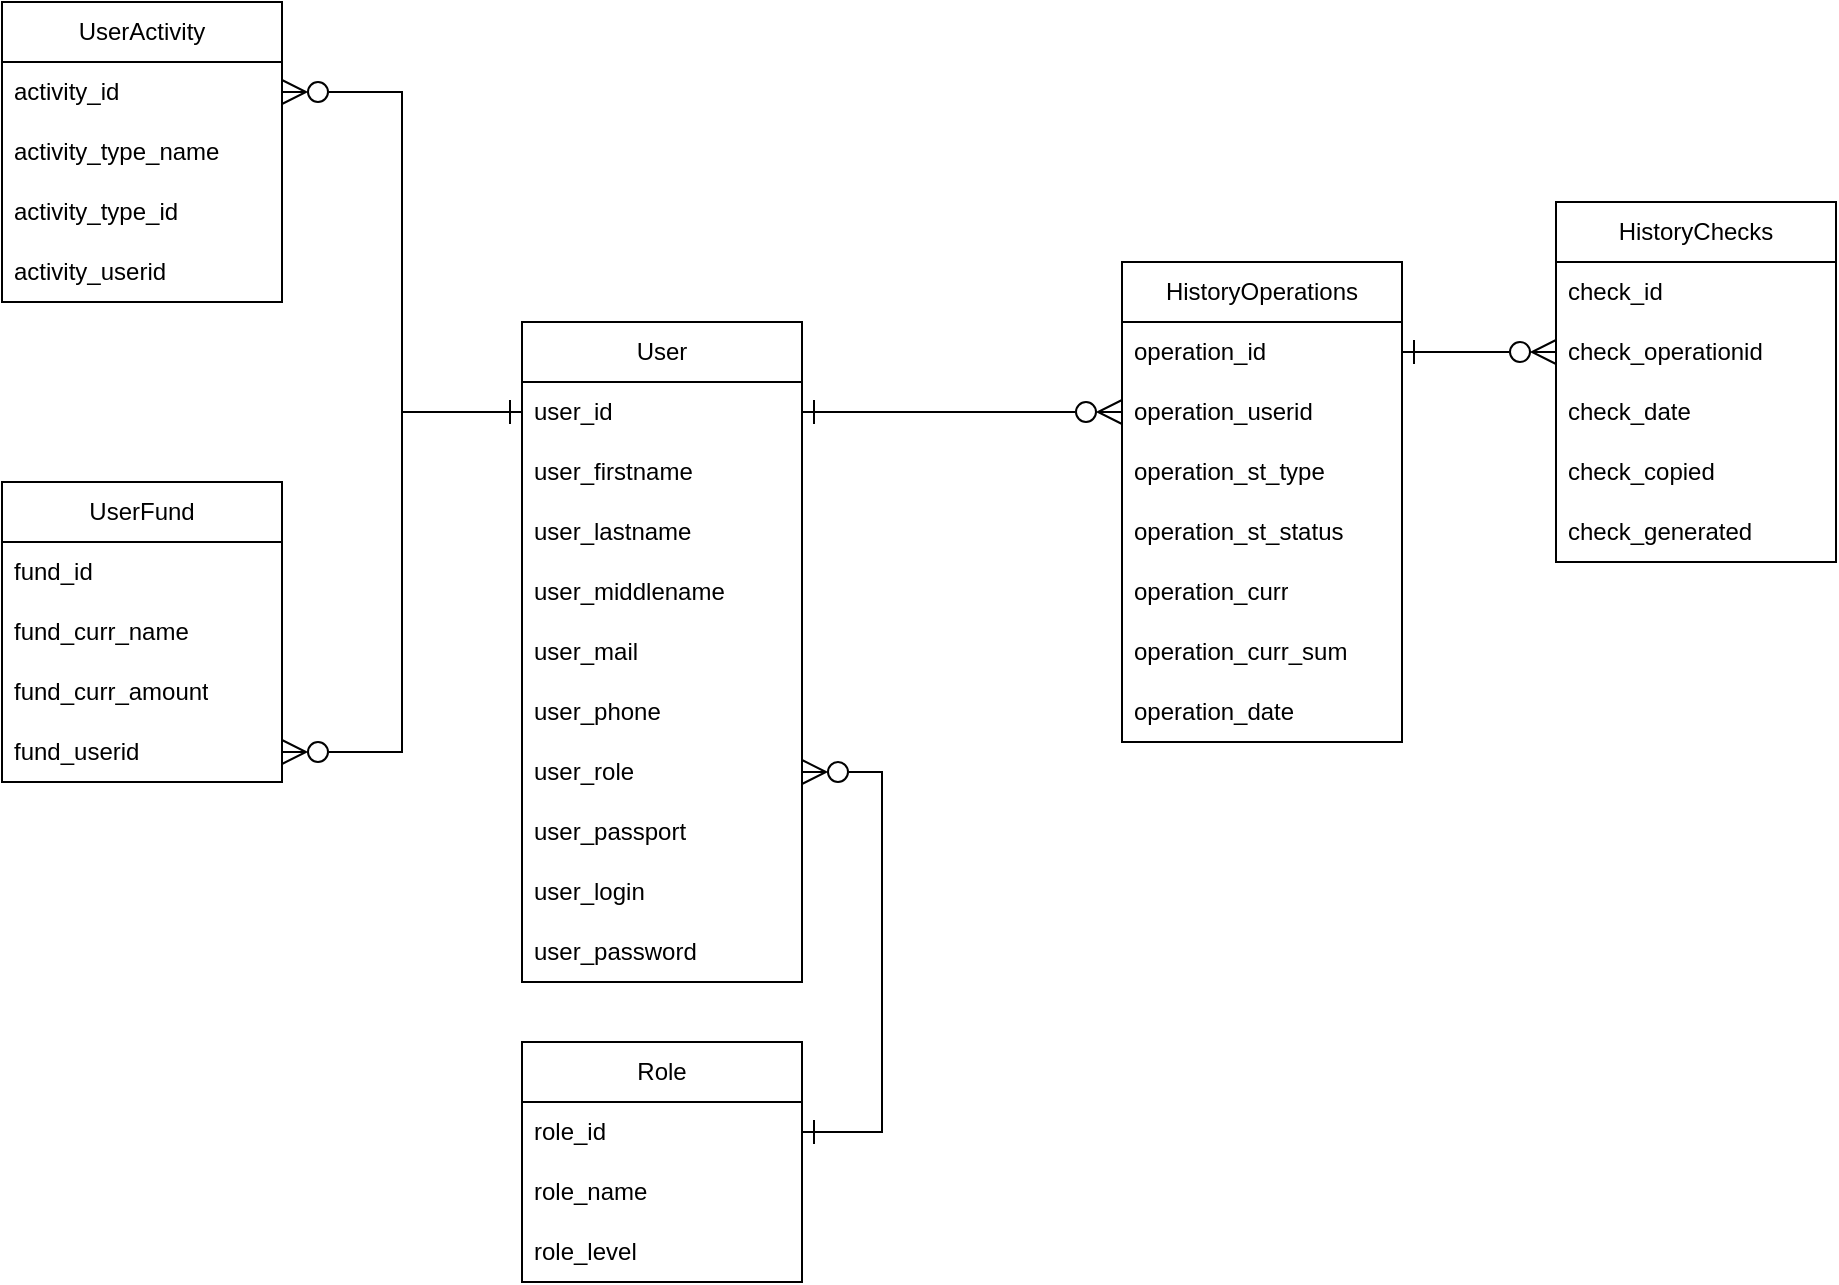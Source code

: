 <mxfile version="24.4.0" type="device">
  <diagram name="Страница — 1" id="HsT9MkZZqJHRRDxLucqp">
    <mxGraphModel dx="1292" dy="1021" grid="1" gridSize="10" guides="1" tooltips="1" connect="1" arrows="1" fold="1" page="1" pageScale="1" pageWidth="827" pageHeight="1169" math="0" shadow="0">
      <root>
        <mxCell id="0" />
        <mxCell id="1" parent="0" />
        <mxCell id="IJNB8-QH6Q3y68FWv_1c-1" value="UserActivity" style="swimlane;fontStyle=0;childLayout=stackLayout;horizontal=1;startSize=30;horizontalStack=0;resizeParent=1;resizeParentMax=0;resizeLast=0;collapsible=1;marginBottom=0;whiteSpace=wrap;html=1;" vertex="1" parent="1">
          <mxGeometry x="50" y="120" width="140" height="150" as="geometry" />
        </mxCell>
        <mxCell id="IJNB8-QH6Q3y68FWv_1c-2" value="activity_id" style="text;strokeColor=none;fillColor=none;align=left;verticalAlign=middle;spacingLeft=4;spacingRight=4;overflow=hidden;points=[[0,0.5],[1,0.5]];portConstraint=eastwest;rotatable=0;whiteSpace=wrap;html=1;" vertex="1" parent="IJNB8-QH6Q3y68FWv_1c-1">
          <mxGeometry y="30" width="140" height="30" as="geometry" />
        </mxCell>
        <mxCell id="IJNB8-QH6Q3y68FWv_1c-3" value="activity_type_name" style="text;strokeColor=none;fillColor=none;align=left;verticalAlign=middle;spacingLeft=4;spacingRight=4;overflow=hidden;points=[[0,0.5],[1,0.5]];portConstraint=eastwest;rotatable=0;whiteSpace=wrap;html=1;" vertex="1" parent="IJNB8-QH6Q3y68FWv_1c-1">
          <mxGeometry y="60" width="140" height="30" as="geometry" />
        </mxCell>
        <mxCell id="IJNB8-QH6Q3y68FWv_1c-4" value="activity_type_id" style="text;strokeColor=none;fillColor=none;align=left;verticalAlign=middle;spacingLeft=4;spacingRight=4;overflow=hidden;points=[[0,0.5],[1,0.5]];portConstraint=eastwest;rotatable=0;whiteSpace=wrap;html=1;" vertex="1" parent="IJNB8-QH6Q3y68FWv_1c-1">
          <mxGeometry y="90" width="140" height="30" as="geometry" />
        </mxCell>
        <mxCell id="IJNB8-QH6Q3y68FWv_1c-6" value="activity_userid" style="text;strokeColor=none;fillColor=none;align=left;verticalAlign=middle;spacingLeft=4;spacingRight=4;overflow=hidden;points=[[0,0.5],[1,0.5]];portConstraint=eastwest;rotatable=0;whiteSpace=wrap;html=1;" vertex="1" parent="IJNB8-QH6Q3y68FWv_1c-1">
          <mxGeometry y="120" width="140" height="30" as="geometry" />
        </mxCell>
        <mxCell id="IJNB8-QH6Q3y68FWv_1c-7" value="UserFund" style="swimlane;fontStyle=0;childLayout=stackLayout;horizontal=1;startSize=30;horizontalStack=0;resizeParent=1;resizeParentMax=0;resizeLast=0;collapsible=1;marginBottom=0;whiteSpace=wrap;html=1;" vertex="1" parent="1">
          <mxGeometry x="50" y="360" width="140" height="150" as="geometry" />
        </mxCell>
        <mxCell id="IJNB8-QH6Q3y68FWv_1c-8" value="fund_id" style="text;strokeColor=none;fillColor=none;align=left;verticalAlign=middle;spacingLeft=4;spacingRight=4;overflow=hidden;points=[[0,0.5],[1,0.5]];portConstraint=eastwest;rotatable=0;whiteSpace=wrap;html=1;" vertex="1" parent="IJNB8-QH6Q3y68FWv_1c-7">
          <mxGeometry y="30" width="140" height="30" as="geometry" />
        </mxCell>
        <mxCell id="IJNB8-QH6Q3y68FWv_1c-9" value="fund_curr_name" style="text;strokeColor=none;fillColor=none;align=left;verticalAlign=middle;spacingLeft=4;spacingRight=4;overflow=hidden;points=[[0,0.5],[1,0.5]];portConstraint=eastwest;rotatable=0;whiteSpace=wrap;html=1;" vertex="1" parent="IJNB8-QH6Q3y68FWv_1c-7">
          <mxGeometry y="60" width="140" height="30" as="geometry" />
        </mxCell>
        <mxCell id="IJNB8-QH6Q3y68FWv_1c-10" value="fund_curr_amount" style="text;strokeColor=none;fillColor=none;align=left;verticalAlign=middle;spacingLeft=4;spacingRight=4;overflow=hidden;points=[[0,0.5],[1,0.5]];portConstraint=eastwest;rotatable=0;whiteSpace=wrap;html=1;" vertex="1" parent="IJNB8-QH6Q3y68FWv_1c-7">
          <mxGeometry y="90" width="140" height="30" as="geometry" />
        </mxCell>
        <mxCell id="IJNB8-QH6Q3y68FWv_1c-11" value="fund_userid" style="text;strokeColor=none;fillColor=none;align=left;verticalAlign=middle;spacingLeft=4;spacingRight=4;overflow=hidden;points=[[0,0.5],[1,0.5]];portConstraint=eastwest;rotatable=0;whiteSpace=wrap;html=1;" vertex="1" parent="IJNB8-QH6Q3y68FWv_1c-7">
          <mxGeometry y="120" width="140" height="30" as="geometry" />
        </mxCell>
        <mxCell id="IJNB8-QH6Q3y68FWv_1c-12" value="User" style="swimlane;fontStyle=0;childLayout=stackLayout;horizontal=1;startSize=30;horizontalStack=0;resizeParent=1;resizeParentMax=0;resizeLast=0;collapsible=1;marginBottom=0;whiteSpace=wrap;html=1;" vertex="1" parent="1">
          <mxGeometry x="310" y="280" width="140" height="330" as="geometry" />
        </mxCell>
        <mxCell id="IJNB8-QH6Q3y68FWv_1c-13" value="user_id" style="text;strokeColor=none;fillColor=none;align=left;verticalAlign=middle;spacingLeft=4;spacingRight=4;overflow=hidden;points=[[0,0.5],[1,0.5]];portConstraint=eastwest;rotatable=0;whiteSpace=wrap;html=1;" vertex="1" parent="IJNB8-QH6Q3y68FWv_1c-12">
          <mxGeometry y="30" width="140" height="30" as="geometry" />
        </mxCell>
        <mxCell id="IJNB8-QH6Q3y68FWv_1c-14" value="user_firstname" style="text;strokeColor=none;fillColor=none;align=left;verticalAlign=middle;spacingLeft=4;spacingRight=4;overflow=hidden;points=[[0,0.5],[1,0.5]];portConstraint=eastwest;rotatable=0;whiteSpace=wrap;html=1;" vertex="1" parent="IJNB8-QH6Q3y68FWv_1c-12">
          <mxGeometry y="60" width="140" height="30" as="geometry" />
        </mxCell>
        <mxCell id="IJNB8-QH6Q3y68FWv_1c-15" value="user_lastname" style="text;strokeColor=none;fillColor=none;align=left;verticalAlign=middle;spacingLeft=4;spacingRight=4;overflow=hidden;points=[[0,0.5],[1,0.5]];portConstraint=eastwest;rotatable=0;whiteSpace=wrap;html=1;" vertex="1" parent="IJNB8-QH6Q3y68FWv_1c-12">
          <mxGeometry y="90" width="140" height="30" as="geometry" />
        </mxCell>
        <mxCell id="IJNB8-QH6Q3y68FWv_1c-16" value="user_middlename" style="text;strokeColor=none;fillColor=none;align=left;verticalAlign=middle;spacingLeft=4;spacingRight=4;overflow=hidden;points=[[0,0.5],[1,0.5]];portConstraint=eastwest;rotatable=0;whiteSpace=wrap;html=1;" vertex="1" parent="IJNB8-QH6Q3y68FWv_1c-12">
          <mxGeometry y="120" width="140" height="30" as="geometry" />
        </mxCell>
        <mxCell id="IJNB8-QH6Q3y68FWv_1c-17" value="user_mail" style="text;strokeColor=none;fillColor=none;align=left;verticalAlign=middle;spacingLeft=4;spacingRight=4;overflow=hidden;points=[[0,0.5],[1,0.5]];portConstraint=eastwest;rotatable=0;whiteSpace=wrap;html=1;" vertex="1" parent="IJNB8-QH6Q3y68FWv_1c-12">
          <mxGeometry y="150" width="140" height="30" as="geometry" />
        </mxCell>
        <mxCell id="IJNB8-QH6Q3y68FWv_1c-23" value="user_phone&lt;span style=&quot;color: rgba(0, 0, 0, 0); font-family: monospace; font-size: 0px; text-wrap: nowrap;&quot;&gt;%3CmxGraphModel%3E%3Croot%3E%3CmxCell%20id%3D%220%22%2F%3E%3CmxCell%20id%3D%221%22%20parent%3D%220%22%2F%3E%3CmxCell%20id%3D%222%22%20value%3D%22user_mail%22%20style%3D%22text%3BstrokeColor%3Dnone%3BfillColor%3Dnone%3Balign%3Dleft%3BverticalAlign%3Dmiddle%3BspacingLeft%3D4%3BspacingRight%3D4%3Boverflow%3Dhidden%3Bpoints%3D%5B%5B0%2C0.5%5D%2C%5B1%2C0.5%5D%5D%3BportConstraint%3Deastwest%3Brotatable%3D0%3BwhiteSpace%3Dwrap%3Bhtml%3D1%3B%22%20vertex%3D%221%22%20parent%3D%221%22%3E%3CmxGeometry%20x%3D%22320%22%20y%3D%22430%22%20width%3D%22140%22%20height%3D%2230%22%20as%3D%22geometry%22%2F%3E%3C%2FmxCell%3E%3C%2Froot%3E%3C%2FmxGraphModel%3E&lt;/span&gt;" style="text;strokeColor=none;fillColor=none;align=left;verticalAlign=middle;spacingLeft=4;spacingRight=4;overflow=hidden;points=[[0,0.5],[1,0.5]];portConstraint=eastwest;rotatable=0;whiteSpace=wrap;html=1;" vertex="1" parent="IJNB8-QH6Q3y68FWv_1c-12">
          <mxGeometry y="180" width="140" height="30" as="geometry" />
        </mxCell>
        <mxCell id="IJNB8-QH6Q3y68FWv_1c-25" value="user_role" style="text;strokeColor=none;fillColor=none;align=left;verticalAlign=middle;spacingLeft=4;spacingRight=4;overflow=hidden;points=[[0,0.5],[1,0.5]];portConstraint=eastwest;rotatable=0;whiteSpace=wrap;html=1;" vertex="1" parent="IJNB8-QH6Q3y68FWv_1c-12">
          <mxGeometry y="210" width="140" height="30" as="geometry" />
        </mxCell>
        <mxCell id="IJNB8-QH6Q3y68FWv_1c-26" value="user_passport" style="text;strokeColor=none;fillColor=none;align=left;verticalAlign=middle;spacingLeft=4;spacingRight=4;overflow=hidden;points=[[0,0.5],[1,0.5]];portConstraint=eastwest;rotatable=0;whiteSpace=wrap;html=1;" vertex="1" parent="IJNB8-QH6Q3y68FWv_1c-12">
          <mxGeometry y="240" width="140" height="30" as="geometry" />
        </mxCell>
        <mxCell id="IJNB8-QH6Q3y68FWv_1c-27" value="user_login" style="text;strokeColor=none;fillColor=none;align=left;verticalAlign=middle;spacingLeft=4;spacingRight=4;overflow=hidden;points=[[0,0.5],[1,0.5]];portConstraint=eastwest;rotatable=0;whiteSpace=wrap;html=1;" vertex="1" parent="IJNB8-QH6Q3y68FWv_1c-12">
          <mxGeometry y="270" width="140" height="30" as="geometry" />
        </mxCell>
        <mxCell id="IJNB8-QH6Q3y68FWv_1c-28" value="user_password" style="text;strokeColor=none;fillColor=none;align=left;verticalAlign=middle;spacingLeft=4;spacingRight=4;overflow=hidden;points=[[0,0.5],[1,0.5]];portConstraint=eastwest;rotatable=0;whiteSpace=wrap;html=1;" vertex="1" parent="IJNB8-QH6Q3y68FWv_1c-12">
          <mxGeometry y="300" width="140" height="30" as="geometry" />
        </mxCell>
        <mxCell id="IJNB8-QH6Q3y68FWv_1c-19" style="edgeStyle=orthogonalEdgeStyle;rounded=0;orthogonalLoop=1;jettySize=auto;html=1;exitX=0;exitY=0.5;exitDx=0;exitDy=0;entryX=1;entryY=0.5;entryDx=0;entryDy=0;endArrow=ERzeroToMany;endFill=0;endSize=10;" edge="1" parent="1" source="IJNB8-QH6Q3y68FWv_1c-13" target="IJNB8-QH6Q3y68FWv_1c-2">
          <mxGeometry relative="1" as="geometry" />
        </mxCell>
        <mxCell id="IJNB8-QH6Q3y68FWv_1c-20" style="edgeStyle=orthogonalEdgeStyle;rounded=0;orthogonalLoop=1;jettySize=auto;html=1;exitX=0;exitY=0.5;exitDx=0;exitDy=0;entryX=1;entryY=0.5;entryDx=0;entryDy=0;endArrow=ERzeroToMany;endFill=0;strokeWidth=1;endSize=10;startArrow=ERone;startFill=0;startSize=10;" edge="1" parent="1" source="IJNB8-QH6Q3y68FWv_1c-13" target="IJNB8-QH6Q3y68FWv_1c-11">
          <mxGeometry relative="1" as="geometry" />
        </mxCell>
        <mxCell id="IJNB8-QH6Q3y68FWv_1c-29" value="Role" style="swimlane;fontStyle=0;childLayout=stackLayout;horizontal=1;startSize=30;horizontalStack=0;resizeParent=1;resizeParentMax=0;resizeLast=0;collapsible=1;marginBottom=0;whiteSpace=wrap;html=1;" vertex="1" parent="1">
          <mxGeometry x="310" y="640" width="140" height="120" as="geometry" />
        </mxCell>
        <mxCell id="IJNB8-QH6Q3y68FWv_1c-30" value="role_id" style="text;strokeColor=none;fillColor=none;align=left;verticalAlign=middle;spacingLeft=4;spacingRight=4;overflow=hidden;points=[[0,0.5],[1,0.5]];portConstraint=eastwest;rotatable=0;whiteSpace=wrap;html=1;" vertex="1" parent="IJNB8-QH6Q3y68FWv_1c-29">
          <mxGeometry y="30" width="140" height="30" as="geometry" />
        </mxCell>
        <mxCell id="IJNB8-QH6Q3y68FWv_1c-31" value="role_name" style="text;strokeColor=none;fillColor=none;align=left;verticalAlign=middle;spacingLeft=4;spacingRight=4;overflow=hidden;points=[[0,0.5],[1,0.5]];portConstraint=eastwest;rotatable=0;whiteSpace=wrap;html=1;" vertex="1" parent="IJNB8-QH6Q3y68FWv_1c-29">
          <mxGeometry y="60" width="140" height="30" as="geometry" />
        </mxCell>
        <mxCell id="IJNB8-QH6Q3y68FWv_1c-32" value="role_level" style="text;strokeColor=none;fillColor=none;align=left;verticalAlign=middle;spacingLeft=4;spacingRight=4;overflow=hidden;points=[[0,0.5],[1,0.5]];portConstraint=eastwest;rotatable=0;whiteSpace=wrap;html=1;" vertex="1" parent="IJNB8-QH6Q3y68FWv_1c-29">
          <mxGeometry y="90" width="140" height="30" as="geometry" />
        </mxCell>
        <mxCell id="IJNB8-QH6Q3y68FWv_1c-34" style="edgeStyle=orthogonalEdgeStyle;rounded=0;orthogonalLoop=1;jettySize=auto;html=1;exitX=1;exitY=0.5;exitDx=0;exitDy=0;entryX=1;entryY=0.5;entryDx=0;entryDy=0;endArrow=ERzeroToMany;endFill=0;endSize=10;startSize=10;startArrow=ERone;startFill=0;" edge="1" parent="1" source="IJNB8-QH6Q3y68FWv_1c-30" target="IJNB8-QH6Q3y68FWv_1c-25">
          <mxGeometry relative="1" as="geometry">
            <Array as="points">
              <mxPoint x="490" y="685" />
              <mxPoint x="490" y="505" />
            </Array>
          </mxGeometry>
        </mxCell>
        <mxCell id="IJNB8-QH6Q3y68FWv_1c-35" value="HistoryOperations" style="swimlane;fontStyle=0;childLayout=stackLayout;horizontal=1;startSize=30;horizontalStack=0;resizeParent=1;resizeParentMax=0;resizeLast=0;collapsible=1;marginBottom=0;whiteSpace=wrap;html=1;" vertex="1" parent="1">
          <mxGeometry x="610" y="250" width="140" height="240" as="geometry" />
        </mxCell>
        <mxCell id="IJNB8-QH6Q3y68FWv_1c-36" value="operation_id" style="text;strokeColor=none;fillColor=none;align=left;verticalAlign=middle;spacingLeft=4;spacingRight=4;overflow=hidden;points=[[0,0.5],[1,0.5]];portConstraint=eastwest;rotatable=0;whiteSpace=wrap;html=1;" vertex="1" parent="IJNB8-QH6Q3y68FWv_1c-35">
          <mxGeometry y="30" width="140" height="30" as="geometry" />
        </mxCell>
        <mxCell id="IJNB8-QH6Q3y68FWv_1c-37" value="operation_userid" style="text;strokeColor=none;fillColor=none;align=left;verticalAlign=middle;spacingLeft=4;spacingRight=4;overflow=hidden;points=[[0,0.5],[1,0.5]];portConstraint=eastwest;rotatable=0;whiteSpace=wrap;html=1;" vertex="1" parent="IJNB8-QH6Q3y68FWv_1c-35">
          <mxGeometry y="60" width="140" height="30" as="geometry" />
        </mxCell>
        <mxCell id="IJNB8-QH6Q3y68FWv_1c-38" value="operation_st_type&lt;span style=&quot;color: rgba(0, 0, 0, 0); font-family: monospace; font-size: 0px; text-wrap: nowrap;&quot;&gt;%3CmxGraphModel%3E%3Croot%3E%3CmxCell%20id%3D%220%22%2F%3E%3CmxCell%20id%3D%221%22%20parent%3D%220%22%2F%3E%3CmxCell%20id%3D%222%22%20value%3D%22role_level%22%20style%3D%22text%3BstrokeColor%3Dnone%3BfillColor%3Dnone%3Balign%3Dleft%3BverticalAlign%3Dmiddle%3BspacingLeft%3D4%3BspacingRight%3D4%3Boverflow%3Dhidden%3Bpoints%3D%5B%5B0%2C0.5%5D%2C%5B1%2C0.5%5D%5D%3BportConstraint%3Deastwest%3Brotatable%3D0%3BwhiteSpace%3Dwrap%3Bhtml%3D1%3B%22%20vertex%3D%221%22%20parent%3D%221%22%3E%3CmxGeometry%20x%3D%22310%22%20y%3D%22730%22%20width%3D%22140%22%20height%3D%2230%22%20as%3D%22geometry%22%2F%3E%3C%2FmxCell%3E%3C%2Froot%3E%3C%2FmxGraphModel%3E&lt;/span&gt;" style="text;strokeColor=none;fillColor=none;align=left;verticalAlign=middle;spacingLeft=4;spacingRight=4;overflow=hidden;points=[[0,0.5],[1,0.5]];portConstraint=eastwest;rotatable=0;whiteSpace=wrap;html=1;" vertex="1" parent="IJNB8-QH6Q3y68FWv_1c-35">
          <mxGeometry y="90" width="140" height="30" as="geometry" />
        </mxCell>
        <mxCell id="IJNB8-QH6Q3y68FWv_1c-40" value="operation_st_status" style="text;strokeColor=none;fillColor=none;align=left;verticalAlign=middle;spacingLeft=4;spacingRight=4;overflow=hidden;points=[[0,0.5],[1,0.5]];portConstraint=eastwest;rotatable=0;whiteSpace=wrap;html=1;" vertex="1" parent="IJNB8-QH6Q3y68FWv_1c-35">
          <mxGeometry y="120" width="140" height="30" as="geometry" />
        </mxCell>
        <mxCell id="IJNB8-QH6Q3y68FWv_1c-42" value="operation_curr" style="text;strokeColor=none;fillColor=none;align=left;verticalAlign=middle;spacingLeft=4;spacingRight=4;overflow=hidden;points=[[0,0.5],[1,0.5]];portConstraint=eastwest;rotatable=0;whiteSpace=wrap;html=1;" vertex="1" parent="IJNB8-QH6Q3y68FWv_1c-35">
          <mxGeometry y="150" width="140" height="30" as="geometry" />
        </mxCell>
        <mxCell id="IJNB8-QH6Q3y68FWv_1c-41" value="operation_curr_sum" style="text;strokeColor=none;fillColor=none;align=left;verticalAlign=middle;spacingLeft=4;spacingRight=4;overflow=hidden;points=[[0,0.5],[1,0.5]];portConstraint=eastwest;rotatable=0;whiteSpace=wrap;html=1;" vertex="1" parent="IJNB8-QH6Q3y68FWv_1c-35">
          <mxGeometry y="180" width="140" height="30" as="geometry" />
        </mxCell>
        <mxCell id="IJNB8-QH6Q3y68FWv_1c-43" value="operation_date" style="text;strokeColor=none;fillColor=none;align=left;verticalAlign=middle;spacingLeft=4;spacingRight=4;overflow=hidden;points=[[0,0.5],[1,0.5]];portConstraint=eastwest;rotatable=0;whiteSpace=wrap;html=1;" vertex="1" parent="IJNB8-QH6Q3y68FWv_1c-35">
          <mxGeometry y="210" width="140" height="30" as="geometry" />
        </mxCell>
        <mxCell id="IJNB8-QH6Q3y68FWv_1c-39" style="edgeStyle=orthogonalEdgeStyle;rounded=0;orthogonalLoop=1;jettySize=auto;html=1;entryX=0;entryY=0.5;entryDx=0;entryDy=0;endArrow=ERzeroToMany;endFill=0;endSize=10;startSize=10;startArrow=ERone;startFill=0;" edge="1" parent="1" source="IJNB8-QH6Q3y68FWv_1c-13" target="IJNB8-QH6Q3y68FWv_1c-37">
          <mxGeometry relative="1" as="geometry" />
        </mxCell>
        <mxCell id="IJNB8-QH6Q3y68FWv_1c-44" value="HistoryChecks" style="swimlane;fontStyle=0;childLayout=stackLayout;horizontal=1;startSize=30;horizontalStack=0;resizeParent=1;resizeParentMax=0;resizeLast=0;collapsible=1;marginBottom=0;whiteSpace=wrap;html=1;" vertex="1" parent="1">
          <mxGeometry x="827" y="220" width="140" height="180" as="geometry" />
        </mxCell>
        <mxCell id="IJNB8-QH6Q3y68FWv_1c-45" value="check_id" style="text;strokeColor=none;fillColor=none;align=left;verticalAlign=middle;spacingLeft=4;spacingRight=4;overflow=hidden;points=[[0,0.5],[1,0.5]];portConstraint=eastwest;rotatable=0;whiteSpace=wrap;html=1;" vertex="1" parent="IJNB8-QH6Q3y68FWv_1c-44">
          <mxGeometry y="30" width="140" height="30" as="geometry" />
        </mxCell>
        <mxCell id="IJNB8-QH6Q3y68FWv_1c-46" value="check_operationid" style="text;strokeColor=none;fillColor=none;align=left;verticalAlign=middle;spacingLeft=4;spacingRight=4;overflow=hidden;points=[[0,0.5],[1,0.5]];portConstraint=eastwest;rotatable=0;whiteSpace=wrap;html=1;" vertex="1" parent="IJNB8-QH6Q3y68FWv_1c-44">
          <mxGeometry y="60" width="140" height="30" as="geometry" />
        </mxCell>
        <mxCell id="IJNB8-QH6Q3y68FWv_1c-47" value="check_date" style="text;strokeColor=none;fillColor=none;align=left;verticalAlign=middle;spacingLeft=4;spacingRight=4;overflow=hidden;points=[[0,0.5],[1,0.5]];portConstraint=eastwest;rotatable=0;whiteSpace=wrap;html=1;" vertex="1" parent="IJNB8-QH6Q3y68FWv_1c-44">
          <mxGeometry y="90" width="140" height="30" as="geometry" />
        </mxCell>
        <mxCell id="IJNB8-QH6Q3y68FWv_1c-50" value="check_copied" style="text;strokeColor=none;fillColor=none;align=left;verticalAlign=middle;spacingLeft=4;spacingRight=4;overflow=hidden;points=[[0,0.5],[1,0.5]];portConstraint=eastwest;rotatable=0;whiteSpace=wrap;html=1;" vertex="1" parent="IJNB8-QH6Q3y68FWv_1c-44">
          <mxGeometry y="120" width="140" height="30" as="geometry" />
        </mxCell>
        <mxCell id="IJNB8-QH6Q3y68FWv_1c-49" value="check_generated" style="text;strokeColor=none;fillColor=none;align=left;verticalAlign=middle;spacingLeft=4;spacingRight=4;overflow=hidden;points=[[0,0.5],[1,0.5]];portConstraint=eastwest;rotatable=0;whiteSpace=wrap;html=1;" vertex="1" parent="IJNB8-QH6Q3y68FWv_1c-44">
          <mxGeometry y="150" width="140" height="30" as="geometry" />
        </mxCell>
        <mxCell id="IJNB8-QH6Q3y68FWv_1c-48" style="edgeStyle=orthogonalEdgeStyle;rounded=0;orthogonalLoop=1;jettySize=auto;html=1;exitX=1;exitY=0.5;exitDx=0;exitDy=0;entryX=0;entryY=0.5;entryDx=0;entryDy=0;endSize=10;startSize=10;endArrow=ERzeroToMany;endFill=0;startArrow=ERone;startFill=0;" edge="1" parent="1" source="IJNB8-QH6Q3y68FWv_1c-36" target="IJNB8-QH6Q3y68FWv_1c-46">
          <mxGeometry relative="1" as="geometry" />
        </mxCell>
      </root>
    </mxGraphModel>
  </diagram>
</mxfile>
